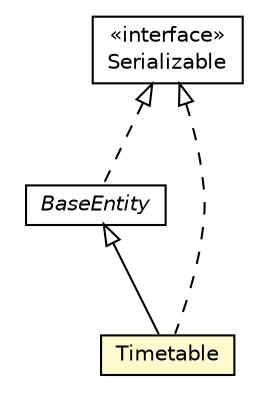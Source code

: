 #!/usr/local/bin/dot
#
# Class diagram 
# Generated by UMLGraph version R5_6-24-gf6e263 (http://www.umlgraph.org/)
#

digraph G {
	edge [fontname="Helvetica",fontsize=10,labelfontname="Helvetica",labelfontsize=10];
	node [fontname="Helvetica",fontsize=10,shape=plaintext];
	nodesep=0.25;
	ranksep=0.5;
	// com.elte.osz.logic.dbhandler.BaseEntity
	c806 [label=<<table title="com.elte.osz.logic.dbhandler.BaseEntity" border="0" cellborder="1" cellspacing="0" cellpadding="2" port="p" href="../dbhandler/BaseEntity.html">
		<tr><td><table border="0" cellspacing="0" cellpadding="1">
<tr><td align="center" balign="center"><font face="Helvetica-Oblique"> BaseEntity </font></td></tr>
		</table></td></tr>
		</table>>, URL="../dbhandler/BaseEntity.html", fontname="Helvetica", fontcolor="black", fontsize=10.0];
	// com.elte.osz.logic.entities.Timetable
	c811 [label=<<table title="com.elte.osz.logic.entities.Timetable" border="0" cellborder="1" cellspacing="0" cellpadding="2" port="p" bgcolor="lemonChiffon" href="./Timetable.html">
		<tr><td><table border="0" cellspacing="0" cellpadding="1">
<tr><td align="center" balign="center"> Timetable </td></tr>
		</table></td></tr>
		</table>>, URL="./Timetable.html", fontname="Helvetica", fontcolor="black", fontsize=10.0];
	//com.elte.osz.logic.dbhandler.BaseEntity implements java.io.Serializable
	c827:p -> c806:p [dir=back,arrowtail=empty,style=dashed];
	//com.elte.osz.logic.entities.Timetable extends com.elte.osz.logic.dbhandler.BaseEntity
	c806:p -> c811:p [dir=back,arrowtail=empty];
	//com.elte.osz.logic.entities.Timetable implements java.io.Serializable
	c827:p -> c811:p [dir=back,arrowtail=empty,style=dashed];
	// java.io.Serializable
	c827 [label=<<table title="java.io.Serializable" border="0" cellborder="1" cellspacing="0" cellpadding="2" port="p" href="http://java.sun.com/j2se/1.4.2/docs/api/java/io/Serializable.html">
		<tr><td><table border="0" cellspacing="0" cellpadding="1">
<tr><td align="center" balign="center"> &#171;interface&#187; </td></tr>
<tr><td align="center" balign="center"> Serializable </td></tr>
		</table></td></tr>
		</table>>, URL="http://java.sun.com/j2se/1.4.2/docs/api/java/io/Serializable.html", fontname="Helvetica", fontcolor="black", fontsize=10.0];
}

